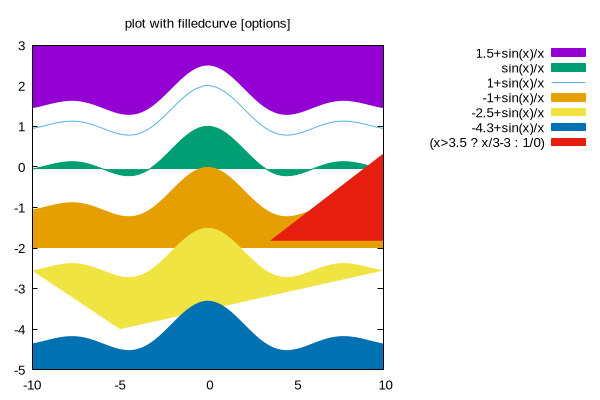 #!/usr/bin/gnuplot --persist

# https://gnuplot.sourceforge.net/demo/fillcrvs.html

set terminal pngcairo  transparent enhanced font "arial,10" fontscale 1.0 size 600, 400 
set output 'fillcrvs.1.png'

set key outside right top vertical Right noreverse enhanced autotitle nobox
unset parametric
set title "plot with filledcurve [options]" 
set xrange [ * : * ] noreverse writeback
set x2range [ * : * ] noreverse writeback
set yrange [ * : * ] noreverse writeback
set y2range [ * : * ] noreverse writeback
set zrange [ * : * ] noreverse writeback
set cbrange [ * : * ] noreverse writeback
set rrange [ * : * ] noreverse writeback
set colorbox vertical origin screen 0.9, 0.2 size screen 0.05, 0.6 front  noinvert bdefault
plot [-10:10] [-5:3] 1.5+sin(x)/x with filledcurve x2, \
                         sin(x)/x with filledcurve, \
                       1+sin(x)/x with lines, \
                      -1+sin(x)/x with filledcurve y1=-2, \
                    -2.5+sin(x)/x with filledcurve xy=-5,-4., \
                    -4.3+sin(x)/x with filledcurve x1, \
            (x>3.5 ? x/3-3 : 1/0) with filledcurve y2
